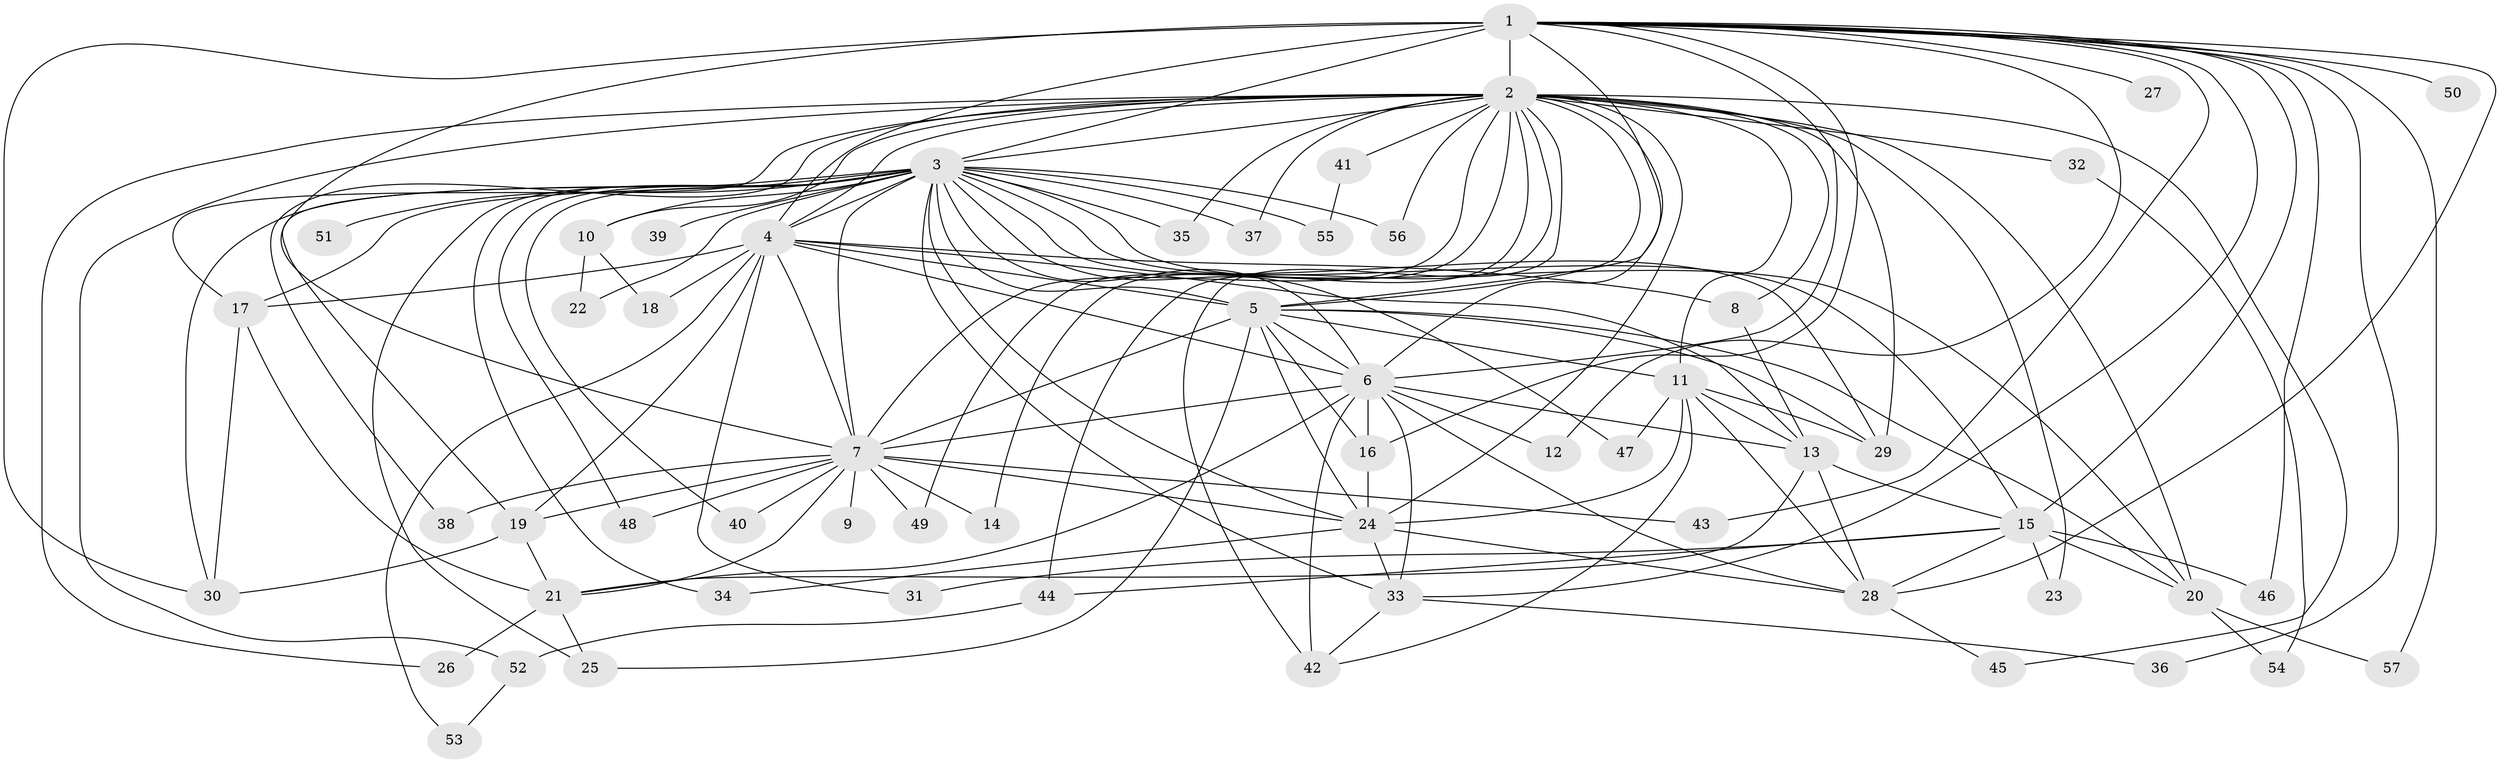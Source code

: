 // original degree distribution, {21: 0.008771929824561403, 28: 0.008771929824561403, 24: 0.017543859649122806, 14: 0.008771929824561403, 19: 0.008771929824561403, 22: 0.017543859649122806, 20: 0.008771929824561403, 25: 0.008771929824561403, 4: 0.07894736842105263, 2: 0.5789473684210527, 5: 0.05263157894736842, 3: 0.16666666666666666, 11: 0.008771929824561403, 7: 0.008771929824561403, 8: 0.008771929824561403, 6: 0.008771929824561403}
// Generated by graph-tools (version 1.1) at 2025/34/03/09/25 02:34:46]
// undirected, 57 vertices, 142 edges
graph export_dot {
graph [start="1"]
  node [color=gray90,style=filled];
  1;
  2;
  3;
  4;
  5;
  6;
  7;
  8;
  9;
  10;
  11;
  12;
  13;
  14;
  15;
  16;
  17;
  18;
  19;
  20;
  21;
  22;
  23;
  24;
  25;
  26;
  27;
  28;
  29;
  30;
  31;
  32;
  33;
  34;
  35;
  36;
  37;
  38;
  39;
  40;
  41;
  42;
  43;
  44;
  45;
  46;
  47;
  48;
  49;
  50;
  51;
  52;
  53;
  54;
  55;
  56;
  57;
  1 -- 2 [weight=2.0];
  1 -- 3 [weight=4.0];
  1 -- 4 [weight=7.0];
  1 -- 5 [weight=1.0];
  1 -- 6 [weight=2.0];
  1 -- 7 [weight=2.0];
  1 -- 12 [weight=1.0];
  1 -- 15 [weight=1.0];
  1 -- 16 [weight=1.0];
  1 -- 27 [weight=1.0];
  1 -- 28 [weight=1.0];
  1 -- 30 [weight=1.0];
  1 -- 33 [weight=1.0];
  1 -- 36 [weight=1.0];
  1 -- 43 [weight=1.0];
  1 -- 46 [weight=1.0];
  1 -- 50 [weight=2.0];
  1 -- 57 [weight=1.0];
  2 -- 3 [weight=5.0];
  2 -- 4 [weight=4.0];
  2 -- 5 [weight=2.0];
  2 -- 6 [weight=2.0];
  2 -- 7 [weight=3.0];
  2 -- 8 [weight=2.0];
  2 -- 10 [weight=2.0];
  2 -- 11 [weight=2.0];
  2 -- 14 [weight=1.0];
  2 -- 17 [weight=1.0];
  2 -- 20 [weight=2.0];
  2 -- 23 [weight=1.0];
  2 -- 24 [weight=1.0];
  2 -- 26 [weight=1.0];
  2 -- 29 [weight=1.0];
  2 -- 32 [weight=4.0];
  2 -- 35 [weight=1.0];
  2 -- 37 [weight=1.0];
  2 -- 38 [weight=1.0];
  2 -- 41 [weight=1.0];
  2 -- 42 [weight=2.0];
  2 -- 44 [weight=1.0];
  2 -- 45 [weight=1.0];
  2 -- 49 [weight=1.0];
  2 -- 52 [weight=1.0];
  2 -- 56 [weight=1.0];
  3 -- 4 [weight=4.0];
  3 -- 5 [weight=3.0];
  3 -- 6 [weight=2.0];
  3 -- 7 [weight=2.0];
  3 -- 10 [weight=2.0];
  3 -- 15 [weight=1.0];
  3 -- 17 [weight=1.0];
  3 -- 19 [weight=1.0];
  3 -- 20 [weight=1.0];
  3 -- 22 [weight=1.0];
  3 -- 24 [weight=3.0];
  3 -- 25 [weight=1.0];
  3 -- 29 [weight=1.0];
  3 -- 30 [weight=1.0];
  3 -- 33 [weight=1.0];
  3 -- 34 [weight=1.0];
  3 -- 35 [weight=1.0];
  3 -- 37 [weight=1.0];
  3 -- 39 [weight=2.0];
  3 -- 40 [weight=1.0];
  3 -- 47 [weight=1.0];
  3 -- 48 [weight=1.0];
  3 -- 51 [weight=2.0];
  3 -- 55 [weight=1.0];
  3 -- 56 [weight=1.0];
  4 -- 5 [weight=2.0];
  4 -- 6 [weight=3.0];
  4 -- 7 [weight=2.0];
  4 -- 8 [weight=1.0];
  4 -- 13 [weight=2.0];
  4 -- 17 [weight=1.0];
  4 -- 18 [weight=1.0];
  4 -- 19 [weight=1.0];
  4 -- 31 [weight=1.0];
  4 -- 53 [weight=1.0];
  5 -- 6 [weight=1.0];
  5 -- 7 [weight=1.0];
  5 -- 11 [weight=1.0];
  5 -- 16 [weight=3.0];
  5 -- 20 [weight=1.0];
  5 -- 24 [weight=2.0];
  5 -- 25 [weight=1.0];
  5 -- 29 [weight=1.0];
  6 -- 7 [weight=1.0];
  6 -- 12 [weight=2.0];
  6 -- 13 [weight=1.0];
  6 -- 16 [weight=1.0];
  6 -- 21 [weight=1.0];
  6 -- 28 [weight=1.0];
  6 -- 33 [weight=1.0];
  6 -- 42 [weight=4.0];
  7 -- 9 [weight=1.0];
  7 -- 14 [weight=1.0];
  7 -- 19 [weight=1.0];
  7 -- 21 [weight=1.0];
  7 -- 24 [weight=1.0];
  7 -- 38 [weight=1.0];
  7 -- 40 [weight=1.0];
  7 -- 43 [weight=1.0];
  7 -- 48 [weight=1.0];
  7 -- 49 [weight=1.0];
  8 -- 13 [weight=1.0];
  10 -- 18 [weight=1.0];
  10 -- 22 [weight=1.0];
  11 -- 13 [weight=1.0];
  11 -- 24 [weight=1.0];
  11 -- 28 [weight=1.0];
  11 -- 29 [weight=1.0];
  11 -- 42 [weight=1.0];
  11 -- 47 [weight=1.0];
  13 -- 15 [weight=1.0];
  13 -- 21 [weight=1.0];
  13 -- 28 [weight=5.0];
  15 -- 20 [weight=1.0];
  15 -- 23 [weight=1.0];
  15 -- 28 [weight=1.0];
  15 -- 31 [weight=1.0];
  15 -- 44 [weight=1.0];
  15 -- 46 [weight=1.0];
  16 -- 24 [weight=1.0];
  17 -- 21 [weight=1.0];
  17 -- 30 [weight=1.0];
  19 -- 21 [weight=1.0];
  19 -- 30 [weight=1.0];
  20 -- 54 [weight=1.0];
  20 -- 57 [weight=1.0];
  21 -- 25 [weight=1.0];
  21 -- 26 [weight=2.0];
  24 -- 28 [weight=1.0];
  24 -- 33 [weight=1.0];
  24 -- 34 [weight=1.0];
  28 -- 45 [weight=1.0];
  32 -- 54 [weight=1.0];
  33 -- 36 [weight=1.0];
  33 -- 42 [weight=1.0];
  41 -- 55 [weight=1.0];
  44 -- 52 [weight=1.0];
  52 -- 53 [weight=1.0];
}
